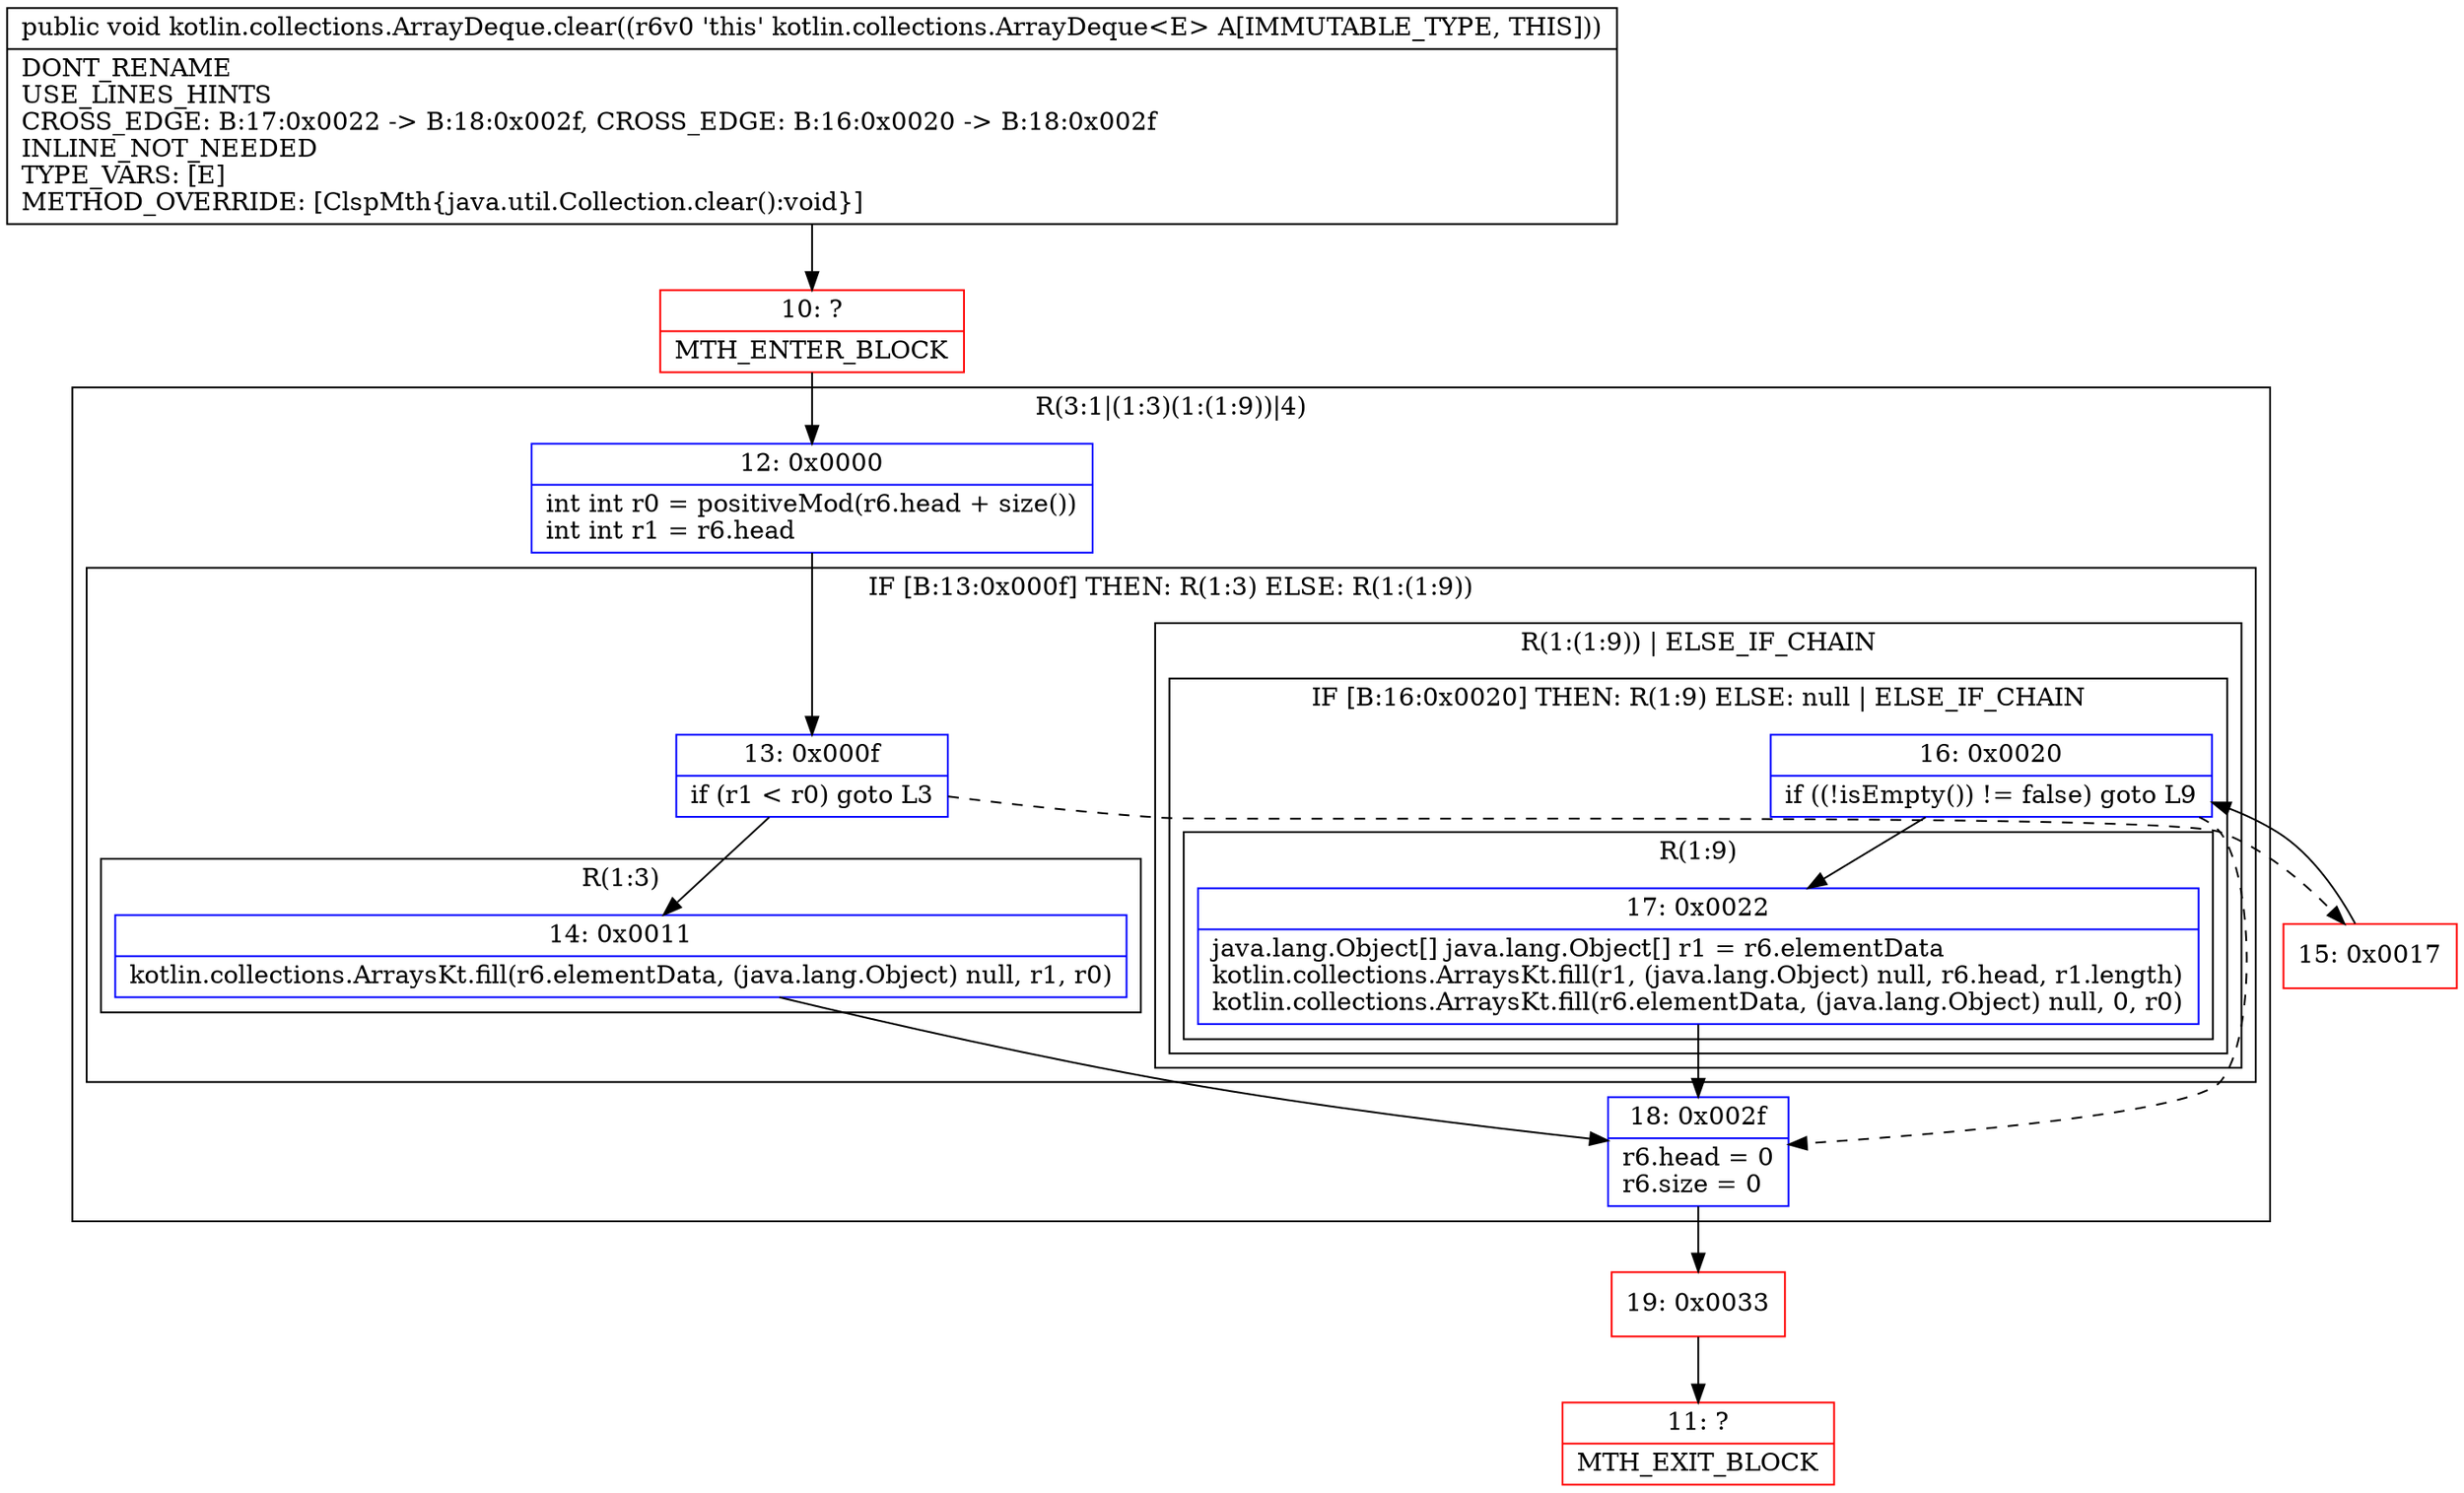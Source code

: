 digraph "CFG forkotlin.collections.ArrayDeque.clear()V" {
subgraph cluster_Region_1698143599 {
label = "R(3:1|(1:3)(1:(1:9))|4)";
node [shape=record,color=blue];
Node_12 [shape=record,label="{12\:\ 0x0000|int int r0 = positiveMod(r6.head + size())\lint int r1 = r6.head\l}"];
subgraph cluster_IfRegion_649199725 {
label = "IF [B:13:0x000f] THEN: R(1:3) ELSE: R(1:(1:9))";
node [shape=record,color=blue];
Node_13 [shape=record,label="{13\:\ 0x000f|if (r1 \< r0) goto L3\l}"];
subgraph cluster_Region_1694875488 {
label = "R(1:3)";
node [shape=record,color=blue];
Node_14 [shape=record,label="{14\:\ 0x0011|kotlin.collections.ArraysKt.fill(r6.elementData, (java.lang.Object) null, r1, r0)\l}"];
}
subgraph cluster_Region_335265453 {
label = "R(1:(1:9)) | ELSE_IF_CHAIN\l";
node [shape=record,color=blue];
subgraph cluster_IfRegion_1812650212 {
label = "IF [B:16:0x0020] THEN: R(1:9) ELSE: null | ELSE_IF_CHAIN\l";
node [shape=record,color=blue];
Node_16 [shape=record,label="{16\:\ 0x0020|if ((!isEmpty()) != false) goto L9\l}"];
subgraph cluster_Region_1441532954 {
label = "R(1:9)";
node [shape=record,color=blue];
Node_17 [shape=record,label="{17\:\ 0x0022|java.lang.Object[] java.lang.Object[] r1 = r6.elementData\lkotlin.collections.ArraysKt.fill(r1, (java.lang.Object) null, r6.head, r1.length)\lkotlin.collections.ArraysKt.fill(r6.elementData, (java.lang.Object) null, 0, r0)\l}"];
}
}
}
}
Node_18 [shape=record,label="{18\:\ 0x002f|r6.head = 0\lr6.size = 0\l}"];
}
Node_10 [shape=record,color=red,label="{10\:\ ?|MTH_ENTER_BLOCK\l}"];
Node_19 [shape=record,color=red,label="{19\:\ 0x0033}"];
Node_11 [shape=record,color=red,label="{11\:\ ?|MTH_EXIT_BLOCK\l}"];
Node_15 [shape=record,color=red,label="{15\:\ 0x0017}"];
MethodNode[shape=record,label="{public void kotlin.collections.ArrayDeque.clear((r6v0 'this' kotlin.collections.ArrayDeque\<E\> A[IMMUTABLE_TYPE, THIS]))  | DONT_RENAME\lUSE_LINES_HINTS\lCROSS_EDGE: B:17:0x0022 \-\> B:18:0x002f, CROSS_EDGE: B:16:0x0020 \-\> B:18:0x002f\lINLINE_NOT_NEEDED\lTYPE_VARS: [E]\lMETHOD_OVERRIDE: [ClspMth\{java.util.Collection.clear():void\}]\l}"];
MethodNode -> Node_10;Node_12 -> Node_13;
Node_13 -> Node_14;
Node_13 -> Node_15[style=dashed];
Node_14 -> Node_18;
Node_16 -> Node_17;
Node_16 -> Node_18[style=dashed];
Node_17 -> Node_18;
Node_18 -> Node_19;
Node_10 -> Node_12;
Node_19 -> Node_11;
Node_15 -> Node_16;
}

